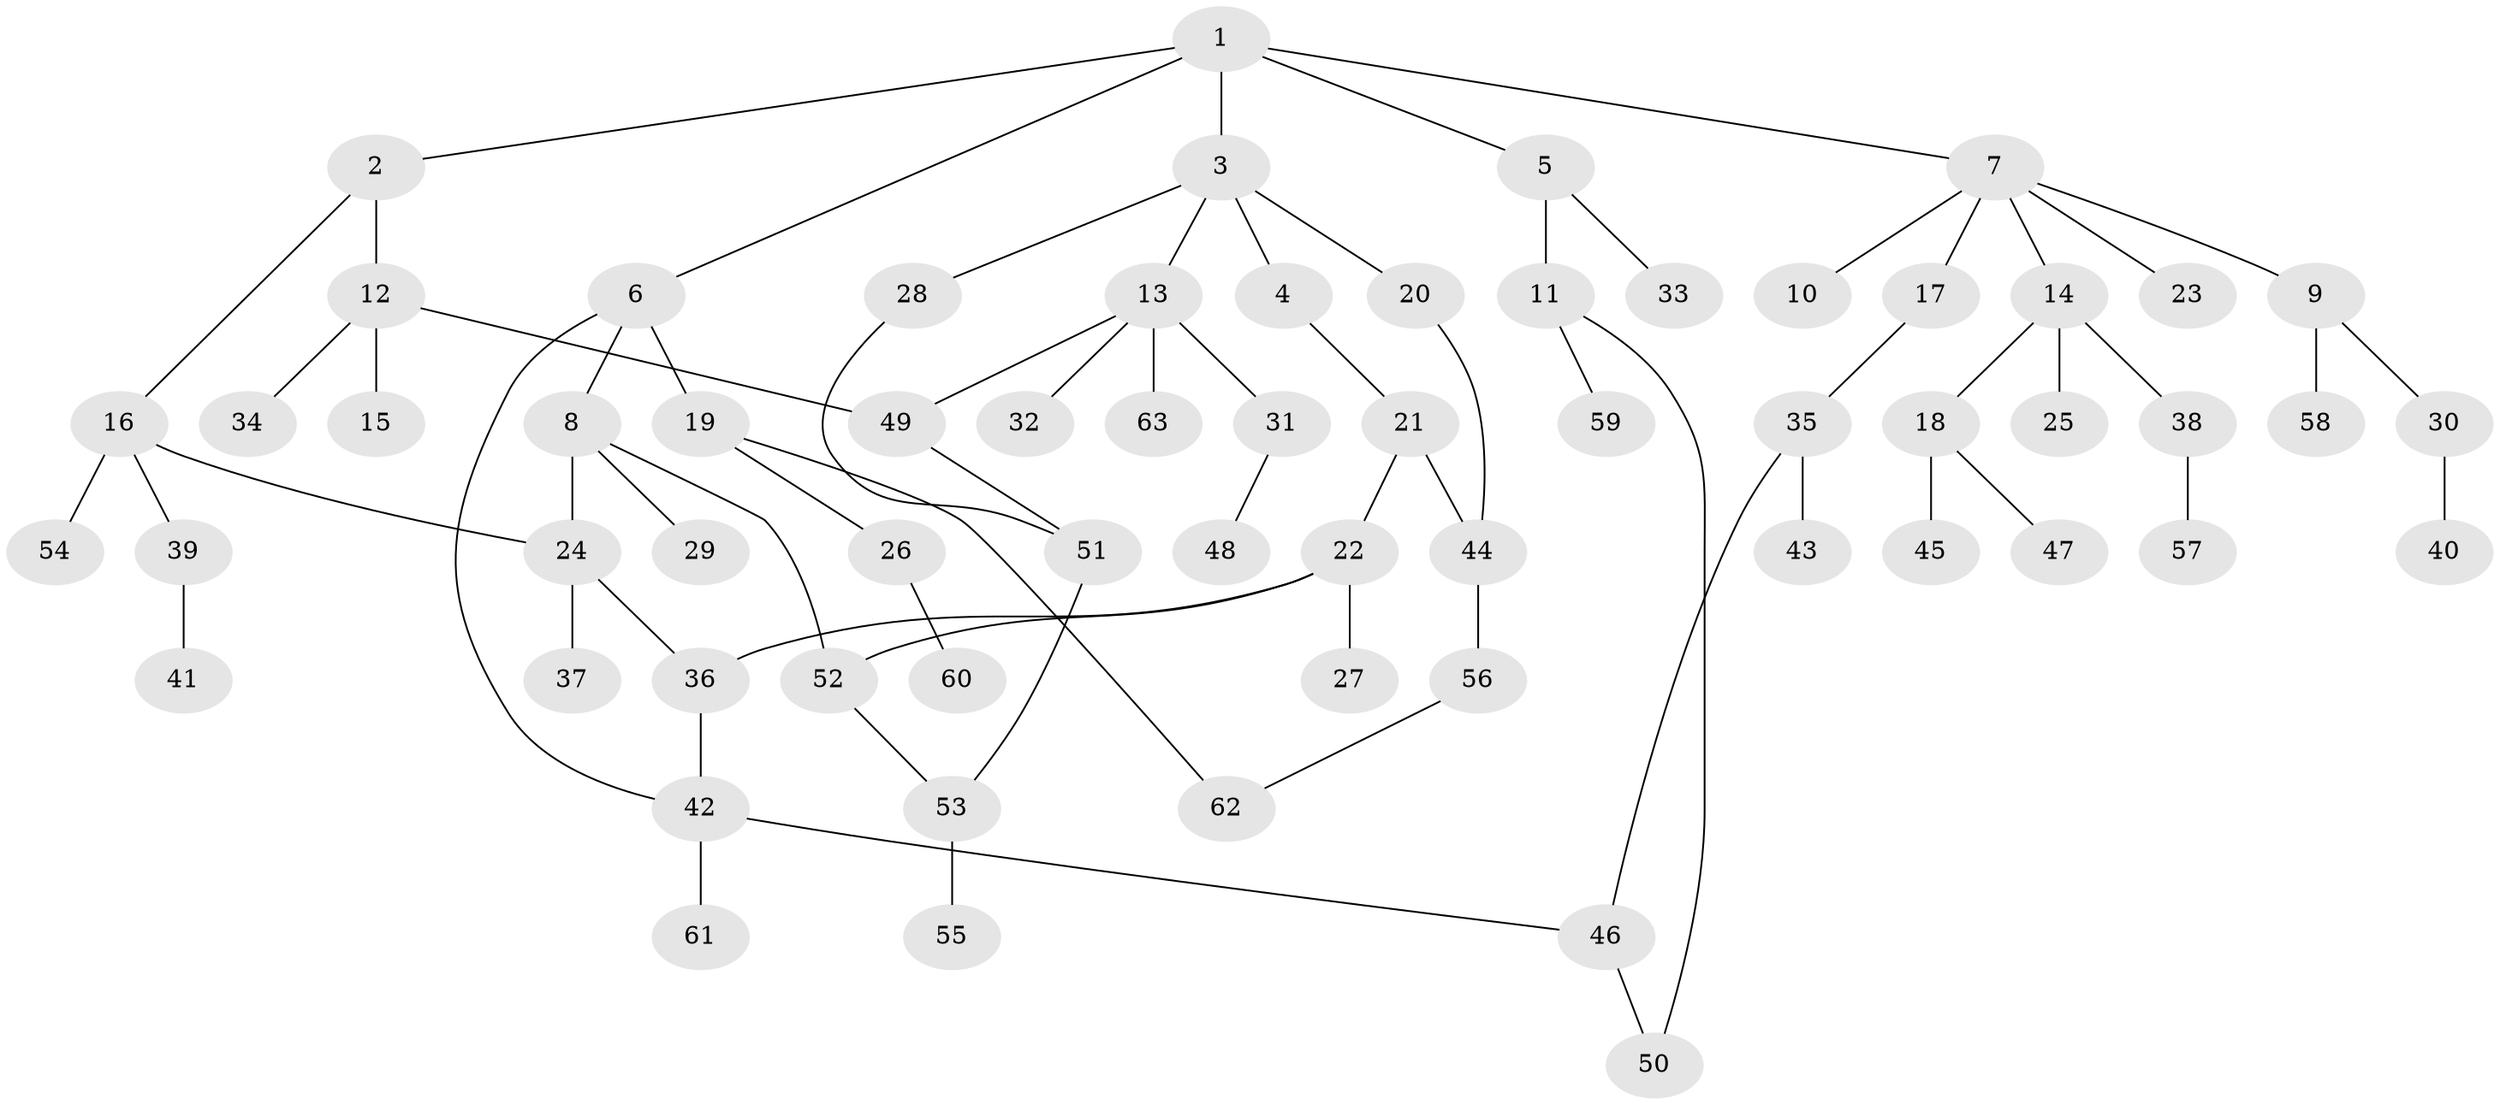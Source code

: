 // coarse degree distribution, {7: 0.025, 5: 0.125, 8: 0.025, 2: 0.2, 3: 0.2, 1: 0.4, 4: 0.025}
// Generated by graph-tools (version 1.1) at 2025/41/03/06/25 10:41:26]
// undirected, 63 vertices, 73 edges
graph export_dot {
graph [start="1"]
  node [color=gray90,style=filled];
  1;
  2;
  3;
  4;
  5;
  6;
  7;
  8;
  9;
  10;
  11;
  12;
  13;
  14;
  15;
  16;
  17;
  18;
  19;
  20;
  21;
  22;
  23;
  24;
  25;
  26;
  27;
  28;
  29;
  30;
  31;
  32;
  33;
  34;
  35;
  36;
  37;
  38;
  39;
  40;
  41;
  42;
  43;
  44;
  45;
  46;
  47;
  48;
  49;
  50;
  51;
  52;
  53;
  54;
  55;
  56;
  57;
  58;
  59;
  60;
  61;
  62;
  63;
  1 -- 2;
  1 -- 3;
  1 -- 5;
  1 -- 6;
  1 -- 7;
  2 -- 12;
  2 -- 16;
  3 -- 4;
  3 -- 13;
  3 -- 20;
  3 -- 28;
  4 -- 21;
  5 -- 11;
  5 -- 33;
  6 -- 8;
  6 -- 19;
  6 -- 42;
  7 -- 9;
  7 -- 10;
  7 -- 14;
  7 -- 17;
  7 -- 23;
  8 -- 24;
  8 -- 29;
  8 -- 52;
  9 -- 30;
  9 -- 58;
  11 -- 50;
  11 -- 59;
  12 -- 15;
  12 -- 34;
  12 -- 49;
  13 -- 31;
  13 -- 32;
  13 -- 49;
  13 -- 63;
  14 -- 18;
  14 -- 25;
  14 -- 38;
  16 -- 39;
  16 -- 54;
  16 -- 24;
  17 -- 35;
  18 -- 45;
  18 -- 47;
  19 -- 26;
  19 -- 62;
  20 -- 44;
  21 -- 22;
  21 -- 44;
  22 -- 27;
  22 -- 36;
  22 -- 52;
  24 -- 36;
  24 -- 37;
  26 -- 60;
  28 -- 51;
  30 -- 40;
  31 -- 48;
  35 -- 43;
  35 -- 46;
  36 -- 42;
  38 -- 57;
  39 -- 41;
  42 -- 61;
  42 -- 46;
  44 -- 56;
  46 -- 50;
  49 -- 51;
  51 -- 53;
  52 -- 53;
  53 -- 55;
  56 -- 62;
}
